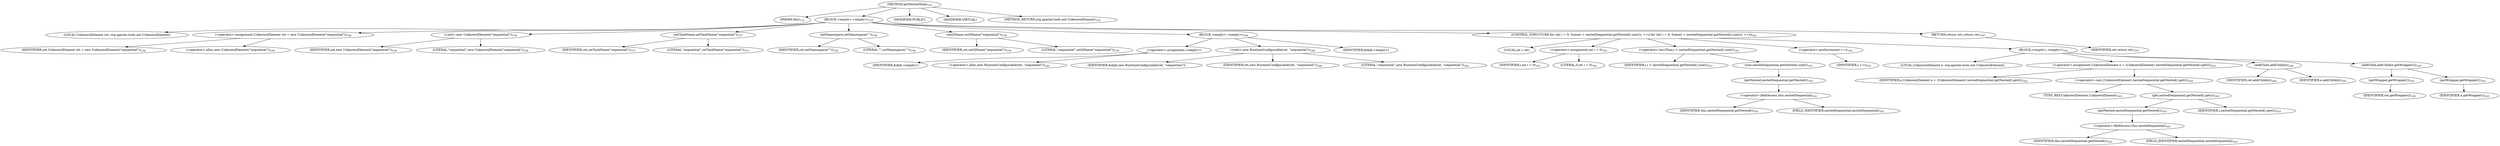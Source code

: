 digraph "getNestedTask" {  
"262" [label = <(METHOD,getNestedTask)<SUB>155</SUB>> ]
"263" [label = <(PARAM,this)<SUB>155</SUB>> ]
"264" [label = <(BLOCK,&lt;empty&gt;,&lt;empty&gt;)<SUB>155</SUB>> ]
"26" [label = <(LOCAL,UnknownElement ret: org.apache.tools.ant.UnknownElement)> ]
"265" [label = <(&lt;operator&gt;.assignment,UnknownElement ret = new UnknownElement(&quot;sequential&quot;))<SUB>156</SUB>> ]
"266" [label = <(IDENTIFIER,ret,UnknownElement ret = new UnknownElement(&quot;sequential&quot;))<SUB>156</SUB>> ]
"267" [label = <(&lt;operator&gt;.alloc,new UnknownElement(&quot;sequential&quot;))<SUB>156</SUB>> ]
"268" [label = <(&lt;init&gt;,new UnknownElement(&quot;sequential&quot;))<SUB>156</SUB>> ]
"25" [label = <(IDENTIFIER,ret,new UnknownElement(&quot;sequential&quot;))<SUB>156</SUB>> ]
"269" [label = <(LITERAL,&quot;sequential&quot;,new UnknownElement(&quot;sequential&quot;))<SUB>156</SUB>> ]
"270" [label = <(setTaskName,setTaskName(&quot;sequential&quot;))<SUB>157</SUB>> ]
"271" [label = <(IDENTIFIER,ret,setTaskName(&quot;sequential&quot;))<SUB>157</SUB>> ]
"272" [label = <(LITERAL,&quot;sequential&quot;,setTaskName(&quot;sequential&quot;))<SUB>157</SUB>> ]
"273" [label = <(setNamespace,setNamespace(&quot;&quot;))<SUB>158</SUB>> ]
"274" [label = <(IDENTIFIER,ret,setNamespace(&quot;&quot;))<SUB>158</SUB>> ]
"275" [label = <(LITERAL,&quot;&quot;,setNamespace(&quot;&quot;))<SUB>158</SUB>> ]
"276" [label = <(setQName,setQName(&quot;sequential&quot;))<SUB>159</SUB>> ]
"277" [label = <(IDENTIFIER,ret,setQName(&quot;sequential&quot;))<SUB>159</SUB>> ]
"278" [label = <(LITERAL,&quot;sequential&quot;,setQName(&quot;sequential&quot;))<SUB>159</SUB>> ]
"279" [label = <(BLOCK,&lt;empty&gt;,&lt;empty&gt;)<SUB>160</SUB>> ]
"280" [label = <(&lt;operator&gt;.assignment,&lt;empty&gt;)> ]
"281" [label = <(IDENTIFIER,$obj6,&lt;empty&gt;)> ]
"282" [label = <(&lt;operator&gt;.alloc,new RuntimeConfigurable(ret, &quot;sequential&quot;))<SUB>160</SUB>> ]
"283" [label = <(&lt;init&gt;,new RuntimeConfigurable(ret, &quot;sequential&quot;))<SUB>160</SUB>> ]
"284" [label = <(IDENTIFIER,$obj6,new RuntimeConfigurable(ret, &quot;sequential&quot;))> ]
"285" [label = <(IDENTIFIER,ret,new RuntimeConfigurable(ret, &quot;sequential&quot;))<SUB>160</SUB>> ]
"286" [label = <(LITERAL,&quot;sequential&quot;,new RuntimeConfigurable(ret, &quot;sequential&quot;))<SUB>160</SUB>> ]
"287" [label = <(IDENTIFIER,$obj6,&lt;empty&gt;)> ]
"288" [label = <(CONTROL_STRUCTURE,for (int i = 0; Some(i &lt; nestedSequential.getNested().size()); ++i),for (int i = 0; Some(i &lt; nestedSequential.getNested().size()); ++i))<SUB>161</SUB>> ]
"289" [label = <(LOCAL,int i: int)> ]
"290" [label = <(&lt;operator&gt;.assignment,int i = 0)<SUB>161</SUB>> ]
"291" [label = <(IDENTIFIER,i,int i = 0)<SUB>161</SUB>> ]
"292" [label = <(LITERAL,0,int i = 0)<SUB>161</SUB>> ]
"293" [label = <(&lt;operator&gt;.lessThan,i &lt; nestedSequential.getNested().size())<SUB>161</SUB>> ]
"294" [label = <(IDENTIFIER,i,i &lt; nestedSequential.getNested().size())<SUB>161</SUB>> ]
"295" [label = <(size,nestedSequential.getNested().size())<SUB>161</SUB>> ]
"296" [label = <(getNested,nestedSequential.getNested())<SUB>161</SUB>> ]
"297" [label = <(&lt;operator&gt;.fieldAccess,this.nestedSequential)<SUB>161</SUB>> ]
"298" [label = <(IDENTIFIER,this,nestedSequential.getNested())<SUB>161</SUB>> ]
"299" [label = <(FIELD_IDENTIFIER,nestedSequential,nestedSequential)<SUB>161</SUB>> ]
"300" [label = <(&lt;operator&gt;.preIncrement,++i)<SUB>161</SUB>> ]
"301" [label = <(IDENTIFIER,i,++i)<SUB>161</SUB>> ]
"302" [label = <(BLOCK,&lt;empty&gt;,&lt;empty&gt;)<SUB>161</SUB>> ]
"303" [label = <(LOCAL,UnknownElement e: org.apache.tools.ant.UnknownElement)> ]
"304" [label = <(&lt;operator&gt;.assignment,UnknownElement e = (UnknownElement) nestedSequential.getNested().get(i))<SUB>162</SUB>> ]
"305" [label = <(IDENTIFIER,e,UnknownElement e = (UnknownElement) nestedSequential.getNested().get(i))<SUB>162</SUB>> ]
"306" [label = <(&lt;operator&gt;.cast,(UnknownElement) nestedSequential.getNested().get(i))<SUB>163</SUB>> ]
"307" [label = <(TYPE_REF,UnknownElement,UnknownElement)<SUB>163</SUB>> ]
"308" [label = <(get,nestedSequential.getNested().get(i))<SUB>163</SUB>> ]
"309" [label = <(getNested,nestedSequential.getNested())<SUB>163</SUB>> ]
"310" [label = <(&lt;operator&gt;.fieldAccess,this.nestedSequential)<SUB>163</SUB>> ]
"311" [label = <(IDENTIFIER,this,nestedSequential.getNested())<SUB>163</SUB>> ]
"312" [label = <(FIELD_IDENTIFIER,nestedSequential,nestedSequential)<SUB>163</SUB>> ]
"313" [label = <(IDENTIFIER,i,nestedSequential.getNested().get(i))<SUB>163</SUB>> ]
"314" [label = <(addChild,addChild(e))<SUB>164</SUB>> ]
"315" [label = <(IDENTIFIER,ret,addChild(e))<SUB>164</SUB>> ]
"316" [label = <(IDENTIFIER,e,addChild(e))<SUB>164</SUB>> ]
"317" [label = <(addChild,addChild(e.getWrapper()))<SUB>165</SUB>> ]
"318" [label = <(getWrapper,getWrapper())<SUB>165</SUB>> ]
"319" [label = <(IDENTIFIER,ret,getWrapper())<SUB>165</SUB>> ]
"320" [label = <(getWrapper,getWrapper())<SUB>165</SUB>> ]
"321" [label = <(IDENTIFIER,e,getWrapper())<SUB>165</SUB>> ]
"322" [label = <(RETURN,return ret;,return ret;)<SUB>167</SUB>> ]
"323" [label = <(IDENTIFIER,ret,return ret;)<SUB>167</SUB>> ]
"324" [label = <(MODIFIER,PUBLIC)> ]
"325" [label = <(MODIFIER,VIRTUAL)> ]
"326" [label = <(METHOD_RETURN,org.apache.tools.ant.UnknownElement)<SUB>155</SUB>> ]
  "262" -> "263" 
  "262" -> "264" 
  "262" -> "324" 
  "262" -> "325" 
  "262" -> "326" 
  "264" -> "26" 
  "264" -> "265" 
  "264" -> "268" 
  "264" -> "270" 
  "264" -> "273" 
  "264" -> "276" 
  "264" -> "279" 
  "264" -> "288" 
  "264" -> "322" 
  "265" -> "266" 
  "265" -> "267" 
  "268" -> "25" 
  "268" -> "269" 
  "270" -> "271" 
  "270" -> "272" 
  "273" -> "274" 
  "273" -> "275" 
  "276" -> "277" 
  "276" -> "278" 
  "279" -> "280" 
  "279" -> "283" 
  "279" -> "287" 
  "280" -> "281" 
  "280" -> "282" 
  "283" -> "284" 
  "283" -> "285" 
  "283" -> "286" 
  "288" -> "289" 
  "288" -> "290" 
  "288" -> "293" 
  "288" -> "300" 
  "288" -> "302" 
  "290" -> "291" 
  "290" -> "292" 
  "293" -> "294" 
  "293" -> "295" 
  "295" -> "296" 
  "296" -> "297" 
  "297" -> "298" 
  "297" -> "299" 
  "300" -> "301" 
  "302" -> "303" 
  "302" -> "304" 
  "302" -> "314" 
  "302" -> "317" 
  "304" -> "305" 
  "304" -> "306" 
  "306" -> "307" 
  "306" -> "308" 
  "308" -> "309" 
  "308" -> "313" 
  "309" -> "310" 
  "310" -> "311" 
  "310" -> "312" 
  "314" -> "315" 
  "314" -> "316" 
  "317" -> "318" 
  "317" -> "320" 
  "318" -> "319" 
  "320" -> "321" 
  "322" -> "323" 
}
